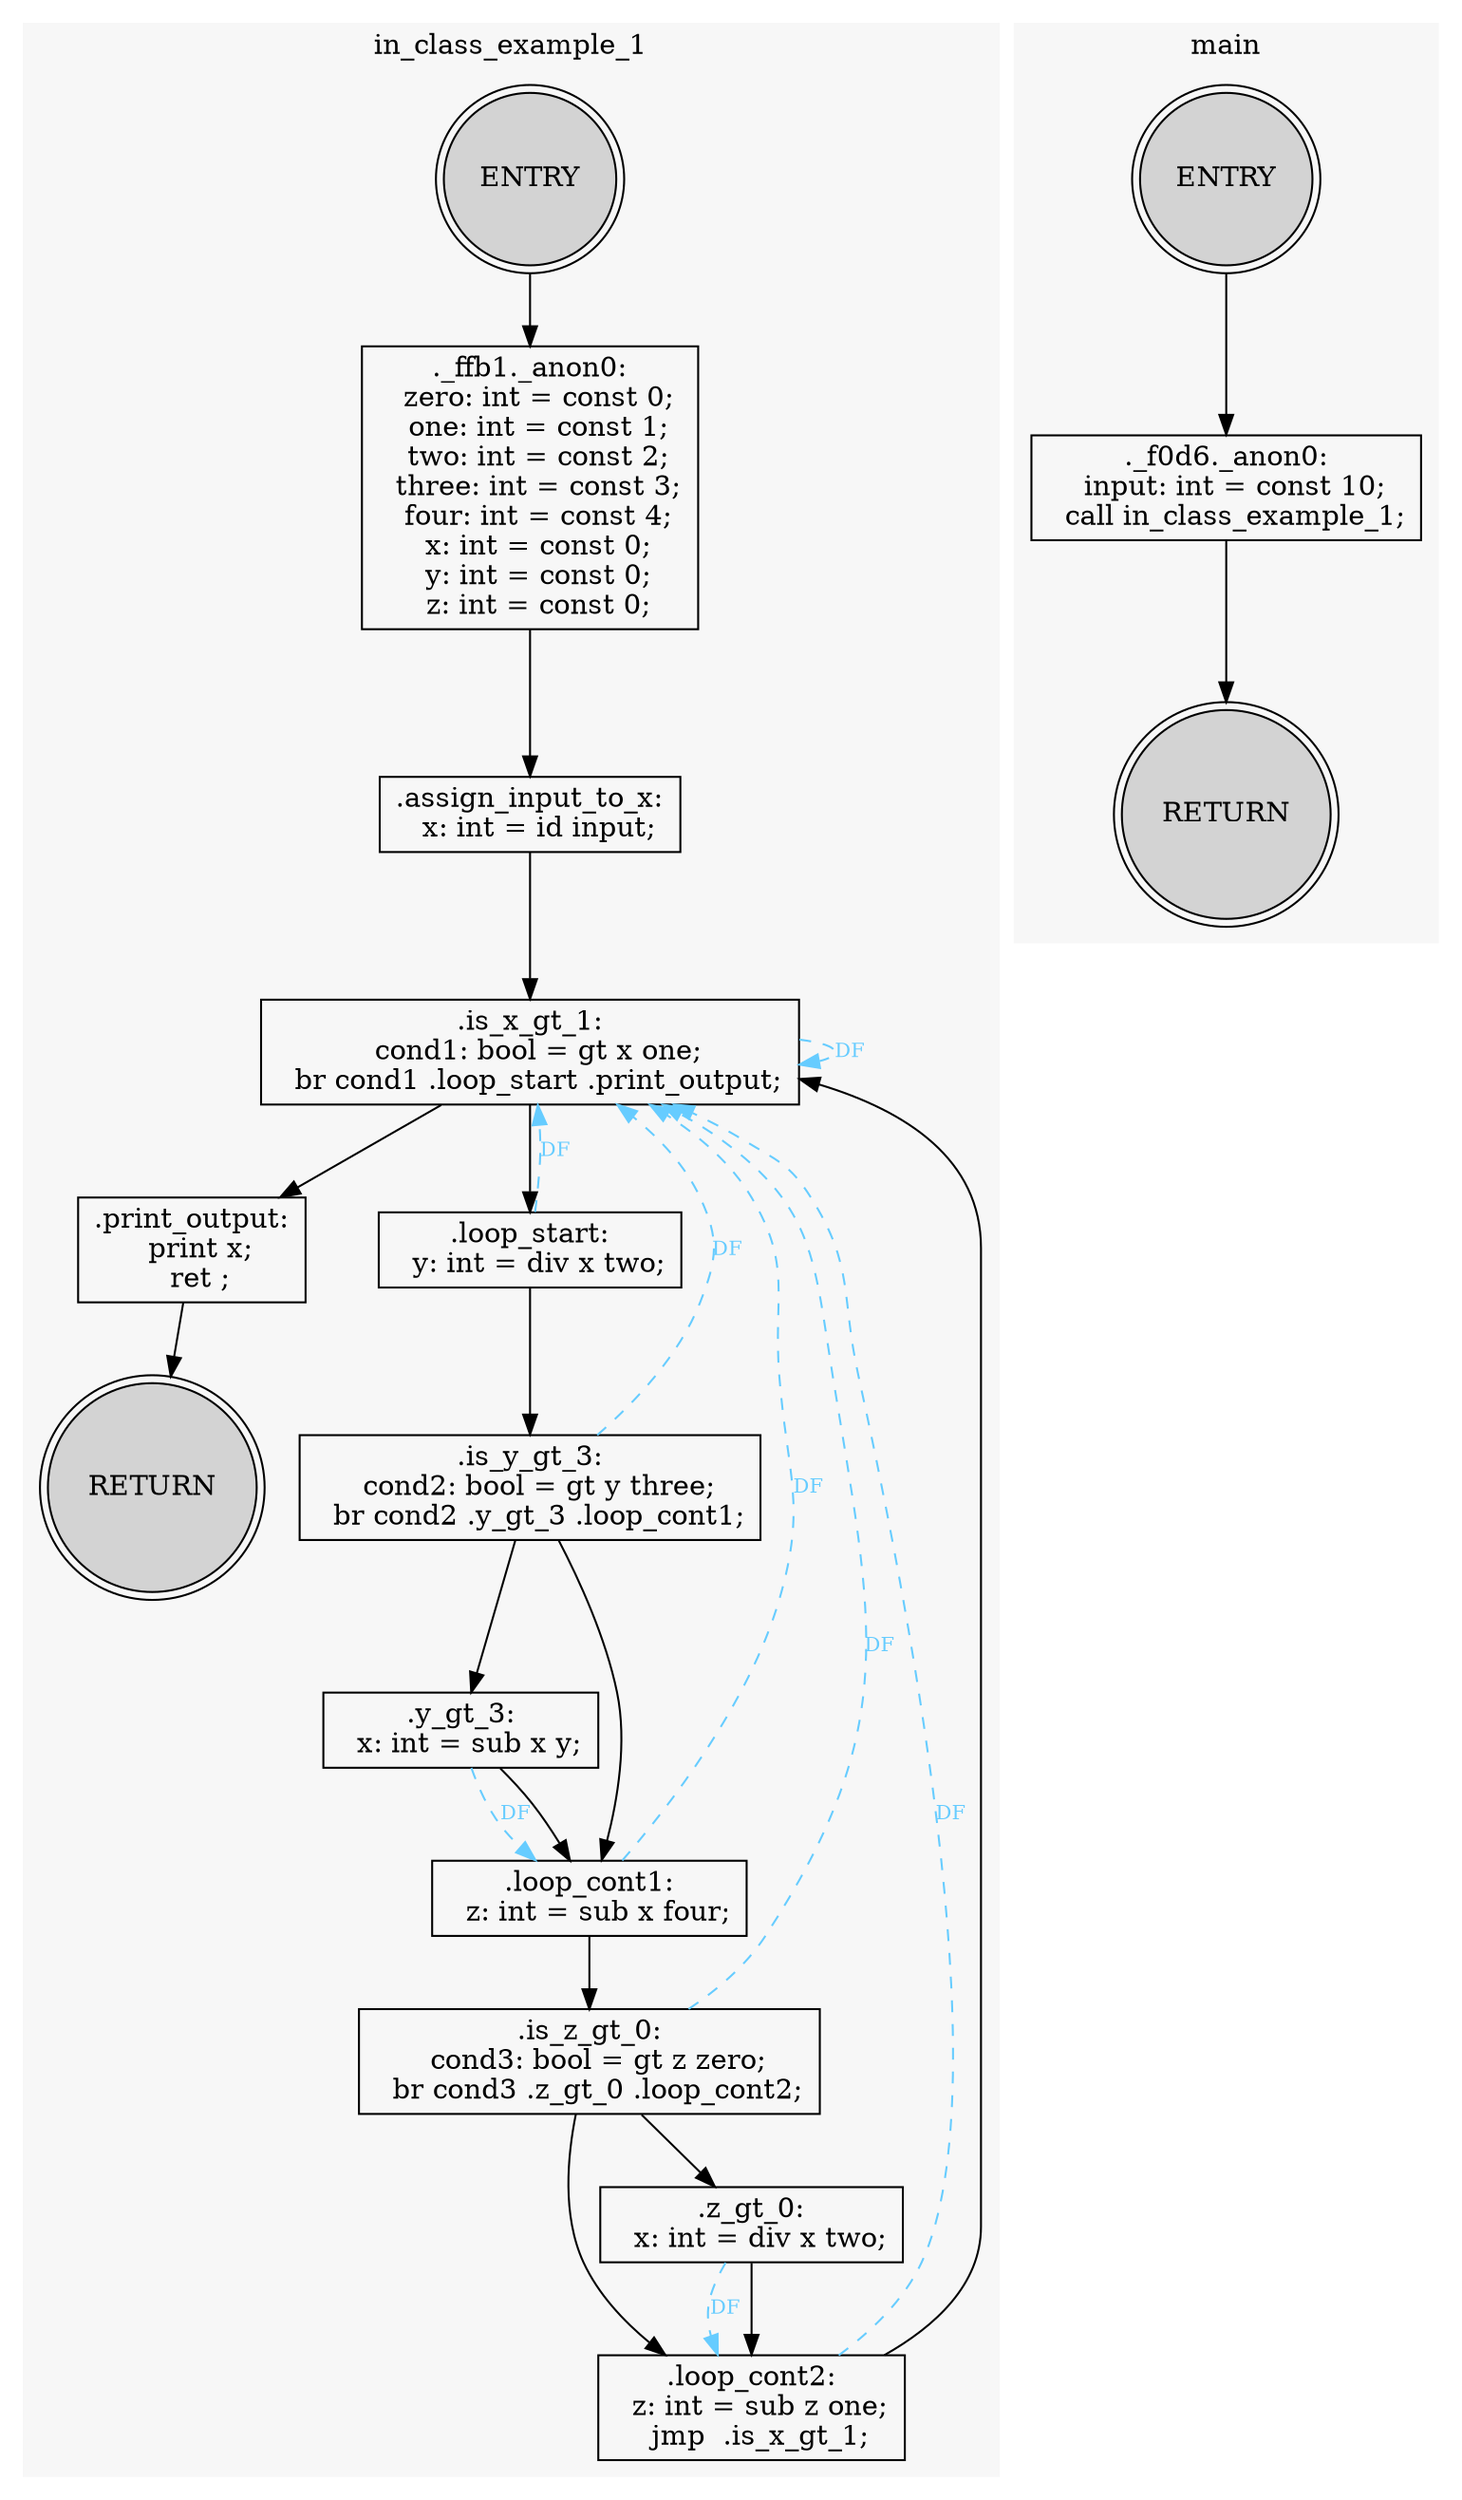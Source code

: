 // Control Flow Graph
digraph CFG {
	subgraph cluster_in_class_example_1 {
		label=in_class_example_1
		color="#f7f7f7"
		style=filled
		rankdir=TB
		FUNC_in_class_example_1_NODE_ENTRY [label=ENTRY fillcolor=lightgray shape=doublecircle style=filled]
		FUNC_in_class_example_1_NODE_ENTRY -> "FUNC_in_class_example_1_NODE__ffb1._anon0"
		"FUNC_in_class_example_1_NODE__ffb1._anon0" [label="._ffb1._anon0:
  zero: int = const 0;
  one: int = const 1;
  two: int = const 2;
  three: int = const 3;
  four: int = const 4;
  x: int = const 0;
  y: int = const 0;
  z: int = const 0;" shape=box]
		"FUNC_in_class_example_1_NODE__ffb1._anon0" -> FUNC_in_class_example_1_NODE_assign_input_to_x
		FUNC_in_class_example_1_NODE_assign_input_to_x [label=".assign_input_to_x:
  x: int = id input;" shape=box]
		FUNC_in_class_example_1_NODE_assign_input_to_x -> FUNC_in_class_example_1_NODE_is_x_gt_1
		FUNC_in_class_example_1_NODE_is_x_gt_1 [label=".is_x_gt_1:
  cond1: bool = gt x one;
  br cond1 .loop_start .print_output;" shape=box]
		FUNC_in_class_example_1_NODE_is_x_gt_1 -> FUNC_in_class_example_1_NODE_is_x_gt_1 [label=DF color="#66ccff" constraint=false fontcolor="#66ccff" fontsize=10 style=dashed]
		FUNC_in_class_example_1_NODE_is_x_gt_1 -> FUNC_in_class_example_1_NODE_print_output
		FUNC_in_class_example_1_NODE_is_x_gt_1 -> FUNC_in_class_example_1_NODE_loop_start
		FUNC_in_class_example_1_NODE_loop_start [label=".loop_start:
  y: int = div x two;" shape=box]
		FUNC_in_class_example_1_NODE_loop_start -> FUNC_in_class_example_1_NODE_is_x_gt_1 [label=DF color="#66ccff" constraint=false fontcolor="#66ccff" fontsize=10 style=dashed]
		FUNC_in_class_example_1_NODE_loop_start -> FUNC_in_class_example_1_NODE_is_y_gt_3
		FUNC_in_class_example_1_NODE_is_y_gt_3 [label=".is_y_gt_3:
  cond2: bool = gt y three;
  br cond2 .y_gt_3 .loop_cont1;" shape=box]
		FUNC_in_class_example_1_NODE_is_y_gt_3 -> FUNC_in_class_example_1_NODE_is_x_gt_1 [label=DF color="#66ccff" constraint=false fontcolor="#66ccff" fontsize=10 style=dashed]
		FUNC_in_class_example_1_NODE_is_y_gt_3 -> FUNC_in_class_example_1_NODE_y_gt_3
		FUNC_in_class_example_1_NODE_is_y_gt_3 -> FUNC_in_class_example_1_NODE_loop_cont1
		FUNC_in_class_example_1_NODE_y_gt_3 [label=".y_gt_3:
  x: int = sub x y;" shape=box]
		FUNC_in_class_example_1_NODE_y_gt_3 -> FUNC_in_class_example_1_NODE_loop_cont1 [label=DF color="#66ccff" constraint=false fontcolor="#66ccff" fontsize=10 style=dashed]
		FUNC_in_class_example_1_NODE_y_gt_3 -> FUNC_in_class_example_1_NODE_loop_cont1
		FUNC_in_class_example_1_NODE_loop_cont1 [label=".loop_cont1:
  z: int = sub x four;" shape=box]
		FUNC_in_class_example_1_NODE_loop_cont1 -> FUNC_in_class_example_1_NODE_is_x_gt_1 [label=DF color="#66ccff" constraint=false fontcolor="#66ccff" fontsize=10 style=dashed]
		FUNC_in_class_example_1_NODE_loop_cont1 -> FUNC_in_class_example_1_NODE_is_z_gt_0
		FUNC_in_class_example_1_NODE_is_z_gt_0 [label=".is_z_gt_0:
  cond3: bool = gt z zero;
  br cond3 .z_gt_0 .loop_cont2;" shape=box]
		FUNC_in_class_example_1_NODE_is_z_gt_0 -> FUNC_in_class_example_1_NODE_is_x_gt_1 [label=DF color="#66ccff" constraint=false fontcolor="#66ccff" fontsize=10 style=dashed]
		FUNC_in_class_example_1_NODE_is_z_gt_0 -> FUNC_in_class_example_1_NODE_loop_cont2
		FUNC_in_class_example_1_NODE_is_z_gt_0 -> FUNC_in_class_example_1_NODE_z_gt_0
		FUNC_in_class_example_1_NODE_z_gt_0 [label=".z_gt_0:
  x: int = div x two;" shape=box]
		FUNC_in_class_example_1_NODE_z_gt_0 -> FUNC_in_class_example_1_NODE_loop_cont2 [label=DF color="#66ccff" constraint=false fontcolor="#66ccff" fontsize=10 style=dashed]
		FUNC_in_class_example_1_NODE_z_gt_0 -> FUNC_in_class_example_1_NODE_loop_cont2
		FUNC_in_class_example_1_NODE_loop_cont2 [label=".loop_cont2:
  z: int = sub z one;
  jmp  .is_x_gt_1;" shape=box]
		FUNC_in_class_example_1_NODE_loop_cont2 -> FUNC_in_class_example_1_NODE_is_x_gt_1 [label=DF color="#66ccff" constraint=false fontcolor="#66ccff" fontsize=10 style=dashed]
		FUNC_in_class_example_1_NODE_loop_cont2 -> FUNC_in_class_example_1_NODE_is_x_gt_1
		FUNC_in_class_example_1_NODE_print_output [label=".print_output:
  print x;
  ret ;" shape=box]
		FUNC_in_class_example_1_NODE_print_output -> FUNC_in_class_example_1_NODE_RETURN
		FUNC_in_class_example_1_NODE_RETURN [label=RETURN fillcolor=lightgray shape=doublecircle style=filled]
	}
	subgraph cluster_main {
		label=main
		color="#f7f7f7"
		style=filled
		rankdir=TB
		FUNC_main_NODE_ENTRY [label=ENTRY fillcolor=lightgray shape=doublecircle style=filled]
		FUNC_main_NODE_ENTRY -> "FUNC_main_NODE__f0d6._anon0"
		"FUNC_main_NODE__f0d6._anon0" [label="._f0d6._anon0:
  input: int = const 10;
  call in_class_example_1;" shape=box]
		"FUNC_main_NODE__f0d6._anon0" -> FUNC_main_NODE_RETURN
		FUNC_main_NODE_RETURN [label=RETURN fillcolor=lightgray shape=doublecircle style=filled]
	}
}
